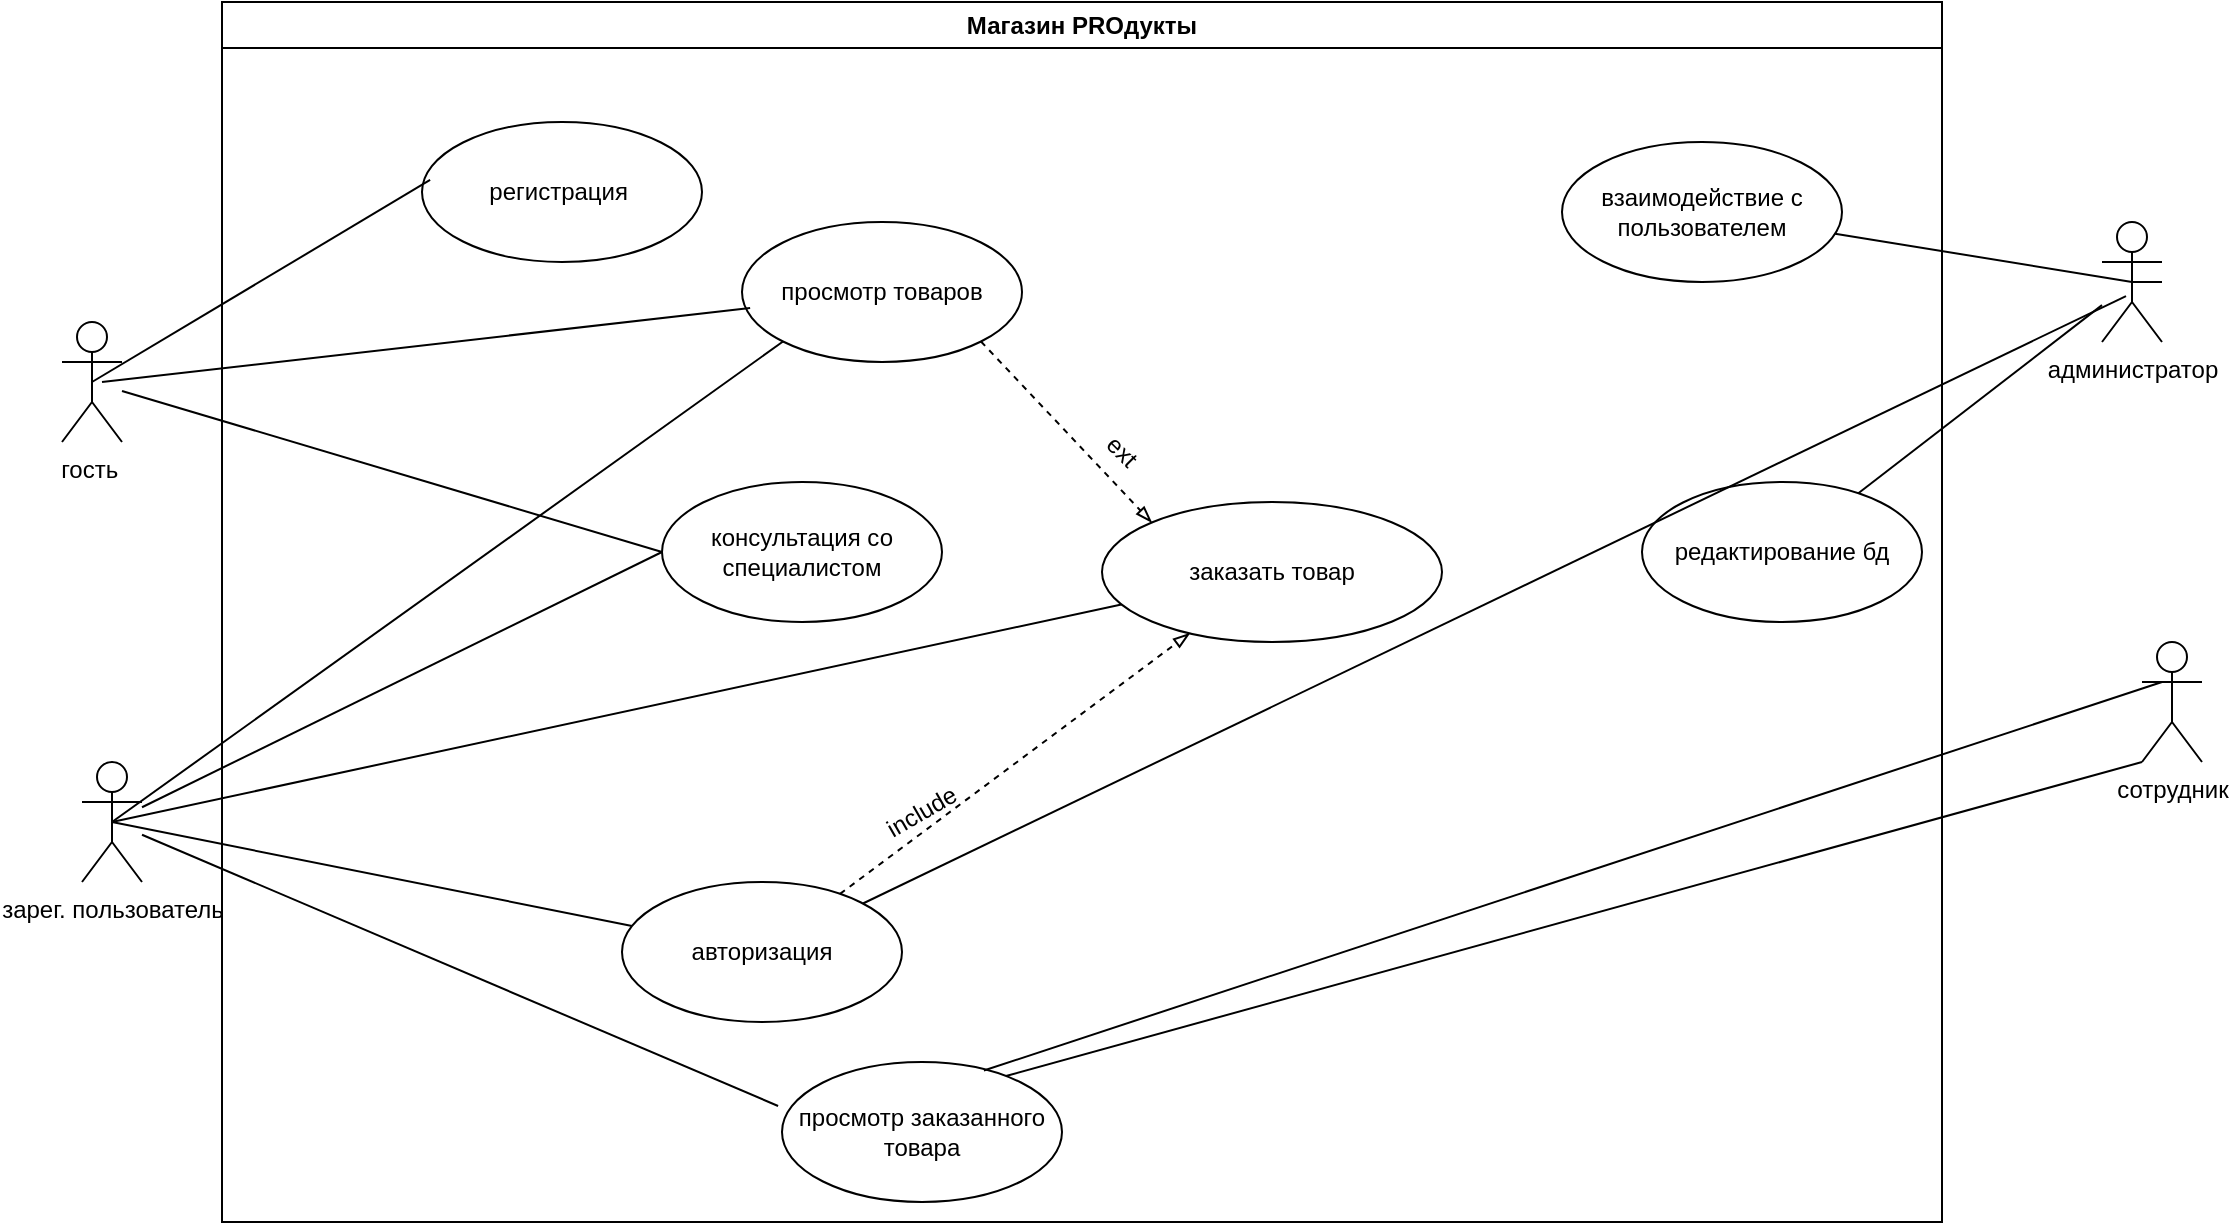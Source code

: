 <mxfile version="24.6.4" type="device">
  <diagram name="Страница — 1" id="F24csKYNH8XgoZriXr4j">
    <mxGraphModel dx="858" dy="1231" grid="1" gridSize="10" guides="1" tooltips="1" connect="1" arrows="1" fold="1" page="1" pageScale="1" pageWidth="1169" pageHeight="1654" math="0" shadow="0">
      <root>
        <mxCell id="0" />
        <mxCell id="1" parent="0" />
        <mxCell id="YNz2X1oB4Lp2rN8wMl9a-10" value="зарег. пользователь" style="shape=umlActor;verticalLabelPosition=bottom;verticalAlign=top;html=1;outlineConnect=0;" parent="1" vertex="1">
          <mxGeometry x="100" y="470" width="30" height="60" as="geometry" />
        </mxCell>
        <mxCell id="YNz2X1oB4Lp2rN8wMl9a-11" value="Магазин PROдукты" style="swimlane;whiteSpace=wrap;html=1;" parent="1" vertex="1">
          <mxGeometry x="170" y="90" width="860" height="610" as="geometry" />
        </mxCell>
        <mxCell id="YNz2X1oB4Lp2rN8wMl9a-12" value="авторизация" style="ellipse;whiteSpace=wrap;html=1;" parent="YNz2X1oB4Lp2rN8wMl9a-11" vertex="1">
          <mxGeometry x="200" y="440" width="140" height="70" as="geometry" />
        </mxCell>
        <mxCell id="YNz2X1oB4Lp2rN8wMl9a-16" value="регистрация&amp;nbsp;" style="ellipse;whiteSpace=wrap;html=1;" parent="YNz2X1oB4Lp2rN8wMl9a-11" vertex="1">
          <mxGeometry x="100" y="60" width="140" height="70" as="geometry" />
        </mxCell>
        <mxCell id="YNz2X1oB4Lp2rN8wMl9a-17" value="заказать товар" style="ellipse;whiteSpace=wrap;html=1;" parent="YNz2X1oB4Lp2rN8wMl9a-11" vertex="1">
          <mxGeometry x="440" y="250" width="170" height="70" as="geometry" />
        </mxCell>
        <mxCell id="YNz2X1oB4Lp2rN8wMl9a-22" value="просмотр товаров" style="ellipse;whiteSpace=wrap;html=1;" parent="YNz2X1oB4Lp2rN8wMl9a-11" vertex="1">
          <mxGeometry x="260" y="110" width="140" height="70" as="geometry" />
        </mxCell>
        <mxCell id="YNz2X1oB4Lp2rN8wMl9a-23" value="взаимодействие с пользователем" style="ellipse;whiteSpace=wrap;html=1;" parent="YNz2X1oB4Lp2rN8wMl9a-11" vertex="1">
          <mxGeometry x="670" y="70" width="140" height="70" as="geometry" />
        </mxCell>
        <mxCell id="YNz2X1oB4Lp2rN8wMl9a-29" value="просмотр заказанного товара" style="ellipse;whiteSpace=wrap;html=1;" parent="YNz2X1oB4Lp2rN8wMl9a-11" vertex="1">
          <mxGeometry x="280" y="530" width="140" height="70" as="geometry" />
        </mxCell>
        <mxCell id="YNz2X1oB4Lp2rN8wMl9a-36" value="консультация со специалистом" style="ellipse;whiteSpace=wrap;html=1;" parent="YNz2X1oB4Lp2rN8wMl9a-11" vertex="1">
          <mxGeometry x="220" y="240" width="140" height="70" as="geometry" />
        </mxCell>
        <mxCell id="YNz2X1oB4Lp2rN8wMl9a-46" value="редактирование бд" style="ellipse;whiteSpace=wrap;html=1;" parent="YNz2X1oB4Lp2rN8wMl9a-11" vertex="1">
          <mxGeometry x="710" y="240" width="140" height="70" as="geometry" />
        </mxCell>
        <mxCell id="JksPuSXYhH5WZyYUa4Ai-8" value="" style="endArrow=blockThin;dashed=1;html=1;rounded=0;endFill=0;" parent="YNz2X1oB4Lp2rN8wMl9a-11" source="YNz2X1oB4Lp2rN8wMl9a-12" target="YNz2X1oB4Lp2rN8wMl9a-17" edge="1">
          <mxGeometry width="50" height="50" relative="1" as="geometry">
            <mxPoint x="400" y="360" as="sourcePoint" />
            <mxPoint x="150" y="490" as="targetPoint" />
          </mxGeometry>
        </mxCell>
        <mxCell id="JksPuSXYhH5WZyYUa4Ai-18" value="" style="endArrow=blockThin;dashed=1;html=1;rounded=0;exitX=1;exitY=1;exitDx=0;exitDy=0;entryX=0;entryY=0;entryDx=0;entryDy=0;endFill=0;" parent="YNz2X1oB4Lp2rN8wMl9a-11" source="YNz2X1oB4Lp2rN8wMl9a-22" target="YNz2X1oB4Lp2rN8wMl9a-17" edge="1">
          <mxGeometry width="50" height="50" relative="1" as="geometry">
            <mxPoint x="550" y="259" as="sourcePoint" />
            <mxPoint x="426.929" y="200" as="targetPoint" />
          </mxGeometry>
        </mxCell>
        <mxCell id="JksPuSXYhH5WZyYUa4Ai-19" value="ext" style="text;strokeColor=none;align=center;fillColor=none;html=1;verticalAlign=middle;whiteSpace=wrap;rounded=0;rotation=45;" parent="YNz2X1oB4Lp2rN8wMl9a-11" vertex="1">
          <mxGeometry x="420" y="210" width="60" height="30" as="geometry" />
        </mxCell>
        <mxCell id="YNz2X1oB4Lp2rN8wMl9a-24" value="гость&amp;nbsp;" style="shape=umlActor;verticalLabelPosition=bottom;verticalAlign=top;html=1;outlineConnect=0;" parent="1" vertex="1">
          <mxGeometry x="90" y="250" width="30" height="60" as="geometry" />
        </mxCell>
        <mxCell id="YNz2X1oB4Lp2rN8wMl9a-28" value="сотрудник" style="shape=umlActor;verticalLabelPosition=bottom;verticalAlign=top;html=1;outlineConnect=0;" parent="1" vertex="1">
          <mxGeometry x="1130" y="410" width="30" height="60" as="geometry" />
        </mxCell>
        <mxCell id="YNz2X1oB4Lp2rN8wMl9a-32" value="" style="endArrow=none;html=1;rounded=0;entryX=0.5;entryY=0.5;entryDx=0;entryDy=0;entryPerimeter=0;" parent="1" source="YNz2X1oB4Lp2rN8wMl9a-23" target="YNz2X1oB4Lp2rN8wMl9a-6" edge="1">
          <mxGeometry width="50" height="50" relative="1" as="geometry">
            <mxPoint x="1020" y="186" as="sourcePoint" />
            <mxPoint x="1093" y="224" as="targetPoint" />
          </mxGeometry>
        </mxCell>
        <mxCell id="YNz2X1oB4Lp2rN8wMl9a-34" value="" style="endArrow=none;html=1;rounded=0;entryX=0.4;entryY=0.617;entryDx=0;entryDy=0;entryPerimeter=0;" parent="1" source="YNz2X1oB4Lp2rN8wMl9a-12" target="YNz2X1oB4Lp2rN8wMl9a-6" edge="1">
          <mxGeometry width="50" height="50" relative="1" as="geometry">
            <mxPoint x="930" y="219" as="sourcePoint" />
            <mxPoint x="1125" y="230" as="targetPoint" />
          </mxGeometry>
        </mxCell>
        <mxCell id="YNz2X1oB4Lp2rN8wMl9a-33" value="" style="endArrow=none;html=1;rounded=0;entryX=0;entryY=1;entryDx=0;entryDy=0;entryPerimeter=0;exitX=0.8;exitY=0.1;exitDx=0;exitDy=0;exitPerimeter=0;" parent="1" source="YNz2X1oB4Lp2rN8wMl9a-29" target="YNz2X1oB4Lp2rN8wMl9a-28" edge="1">
          <mxGeometry width="50" height="50" relative="1" as="geometry">
            <mxPoint x="930" y="409" as="sourcePoint" />
            <mxPoint x="1125" y="420" as="targetPoint" />
          </mxGeometry>
        </mxCell>
        <mxCell id="YNz2X1oB4Lp2rN8wMl9a-38" value="" style="endArrow=none;html=1;rounded=0;entryX=0.029;entryY=0.414;entryDx=0;entryDy=0;entryPerimeter=0;exitX=0.5;exitY=0.5;exitDx=0;exitDy=0;exitPerimeter=0;" parent="1" source="YNz2X1oB4Lp2rN8wMl9a-24" target="YNz2X1oB4Lp2rN8wMl9a-16" edge="1">
          <mxGeometry width="50" height="50" relative="1" as="geometry">
            <mxPoint x="140" y="460" as="sourcePoint" />
            <mxPoint x="190" y="410" as="targetPoint" />
          </mxGeometry>
        </mxCell>
        <mxCell id="YNz2X1oB4Lp2rN8wMl9a-39" value="" style="endArrow=none;html=1;rounded=0;entryX=0.029;entryY=0.614;entryDx=0;entryDy=0;entryPerimeter=0;" parent="1" target="YNz2X1oB4Lp2rN8wMl9a-22" edge="1">
          <mxGeometry width="50" height="50" relative="1" as="geometry">
            <mxPoint x="110" y="280" as="sourcePoint" />
            <mxPoint x="360" y="500" as="targetPoint" />
          </mxGeometry>
        </mxCell>
        <mxCell id="YNz2X1oB4Lp2rN8wMl9a-41" value="" style="endArrow=none;html=1;rounded=0;exitX=0.5;exitY=0.5;exitDx=0;exitDy=0;exitPerimeter=0;" parent="1" source="YNz2X1oB4Lp2rN8wMl9a-10" target="YNz2X1oB4Lp2rN8wMl9a-12" edge="1">
          <mxGeometry width="50" height="50" relative="1" as="geometry">
            <mxPoint x="120" y="270" as="sourcePoint" />
            <mxPoint x="170" y="220" as="targetPoint" />
          </mxGeometry>
        </mxCell>
        <mxCell id="YNz2X1oB4Lp2rN8wMl9a-42" value="" style="endArrow=none;html=1;rounded=0;exitX=0.5;exitY=0.5;exitDx=0;exitDy=0;exitPerimeter=0;" parent="1" source="YNz2X1oB4Lp2rN8wMl9a-10" target="YNz2X1oB4Lp2rN8wMl9a-17" edge="1">
          <mxGeometry width="50" height="50" relative="1" as="geometry">
            <mxPoint x="125" y="270" as="sourcePoint" />
            <mxPoint x="352" y="346" as="targetPoint" />
          </mxGeometry>
        </mxCell>
        <mxCell id="YNz2X1oB4Lp2rN8wMl9a-43" value="" style="endArrow=none;html=1;rounded=0;exitX=0.5;exitY=0.5;exitDx=0;exitDy=0;exitPerimeter=0;entryX=0;entryY=1;entryDx=0;entryDy=0;" parent="1" source="YNz2X1oB4Lp2rN8wMl9a-10" target="YNz2X1oB4Lp2rN8wMl9a-22" edge="1">
          <mxGeometry width="50" height="50" relative="1" as="geometry">
            <mxPoint x="135" y="280" as="sourcePoint" />
            <mxPoint x="362" y="356" as="targetPoint" />
          </mxGeometry>
        </mxCell>
        <mxCell id="YNz2X1oB4Lp2rN8wMl9a-44" value="" style="endArrow=none;html=1;rounded=0;entryX=-0.014;entryY=0.314;entryDx=0;entryDy=0;entryPerimeter=0;" parent="1" source="YNz2X1oB4Lp2rN8wMl9a-10" target="YNz2X1oB4Lp2rN8wMl9a-29" edge="1">
          <mxGeometry width="50" height="50" relative="1" as="geometry">
            <mxPoint x="125" y="270" as="sourcePoint" />
            <mxPoint x="407" y="241" as="targetPoint" />
          </mxGeometry>
        </mxCell>
        <mxCell id="YNz2X1oB4Lp2rN8wMl9a-45" value="" style="endArrow=none;html=1;rounded=0;entryX=0;entryY=0.5;entryDx=0;entryDy=0;" parent="1" source="YNz2X1oB4Lp2rN8wMl9a-10" target="YNz2X1oB4Lp2rN8wMl9a-36" edge="1">
          <mxGeometry width="50" height="50" relative="1" as="geometry">
            <mxPoint x="125" y="270" as="sourcePoint" />
            <mxPoint x="407" y="241" as="targetPoint" />
          </mxGeometry>
        </mxCell>
        <mxCell id="YNz2X1oB4Lp2rN8wMl9a-47" value="" style="endArrow=none;html=1;rounded=0;entryX=0.5;entryY=0.5;entryDx=0;entryDy=0;entryPerimeter=0;" parent="1" source="YNz2X1oB4Lp2rN8wMl9a-6" edge="1">
          <mxGeometry width="50" height="50" relative="1" as="geometry">
            <mxPoint x="934" y="271" as="sourcePoint" />
            <mxPoint x="1125" y="230" as="targetPoint" />
          </mxGeometry>
        </mxCell>
        <mxCell id="YNz2X1oB4Lp2rN8wMl9a-40" value="" style="endArrow=none;html=1;rounded=0;entryX=0;entryY=0.5;entryDx=0;entryDy=0;" parent="1" source="YNz2X1oB4Lp2rN8wMl9a-24" target="YNz2X1oB4Lp2rN8wMl9a-36" edge="1">
          <mxGeometry width="50" height="50" relative="1" as="geometry">
            <mxPoint x="120" y="420" as="sourcePoint" />
            <mxPoint x="384" y="243" as="targetPoint" />
          </mxGeometry>
        </mxCell>
        <mxCell id="JksPuSXYhH5WZyYUa4Ai-3" value="" style="endArrow=none;html=1;rounded=0;exitX=0.721;exitY=0.061;exitDx=0;exitDy=0;exitPerimeter=0;" parent="1" source="YNz2X1oB4Lp2rN8wMl9a-29" edge="1">
          <mxGeometry width="50" height="50" relative="1" as="geometry">
            <mxPoint x="770" y="530" as="sourcePoint" />
            <mxPoint x="1140" y="430" as="targetPoint" />
          </mxGeometry>
        </mxCell>
        <mxCell id="JksPuSXYhH5WZyYUa4Ai-7" value="" style="endArrow=none;html=1;rounded=0;" parent="1" source="YNz2X1oB4Lp2rN8wMl9a-46" target="YNz2X1oB4Lp2rN8wMl9a-6" edge="1">
          <mxGeometry width="50" height="50" relative="1" as="geometry">
            <mxPoint x="1009" y="316" as="sourcePoint" />
            <mxPoint x="1125" y="230" as="targetPoint" />
          </mxGeometry>
        </mxCell>
        <mxCell id="YNz2X1oB4Lp2rN8wMl9a-6" value="администратор" style="shape=umlActor;verticalLabelPosition=bottom;verticalAlign=top;html=1;outlineConnect=0;" parent="1" vertex="1">
          <mxGeometry x="1110" y="200" width="30" height="60" as="geometry" />
        </mxCell>
        <mxCell id="JksPuSXYhH5WZyYUa4Ai-9" value="include" style="text;strokeColor=none;align=center;fillColor=none;html=1;verticalAlign=middle;whiteSpace=wrap;rounded=0;rotation=-30;" parent="1" vertex="1">
          <mxGeometry x="490" y="480" width="60" height="30" as="geometry" />
        </mxCell>
      </root>
    </mxGraphModel>
  </diagram>
</mxfile>
